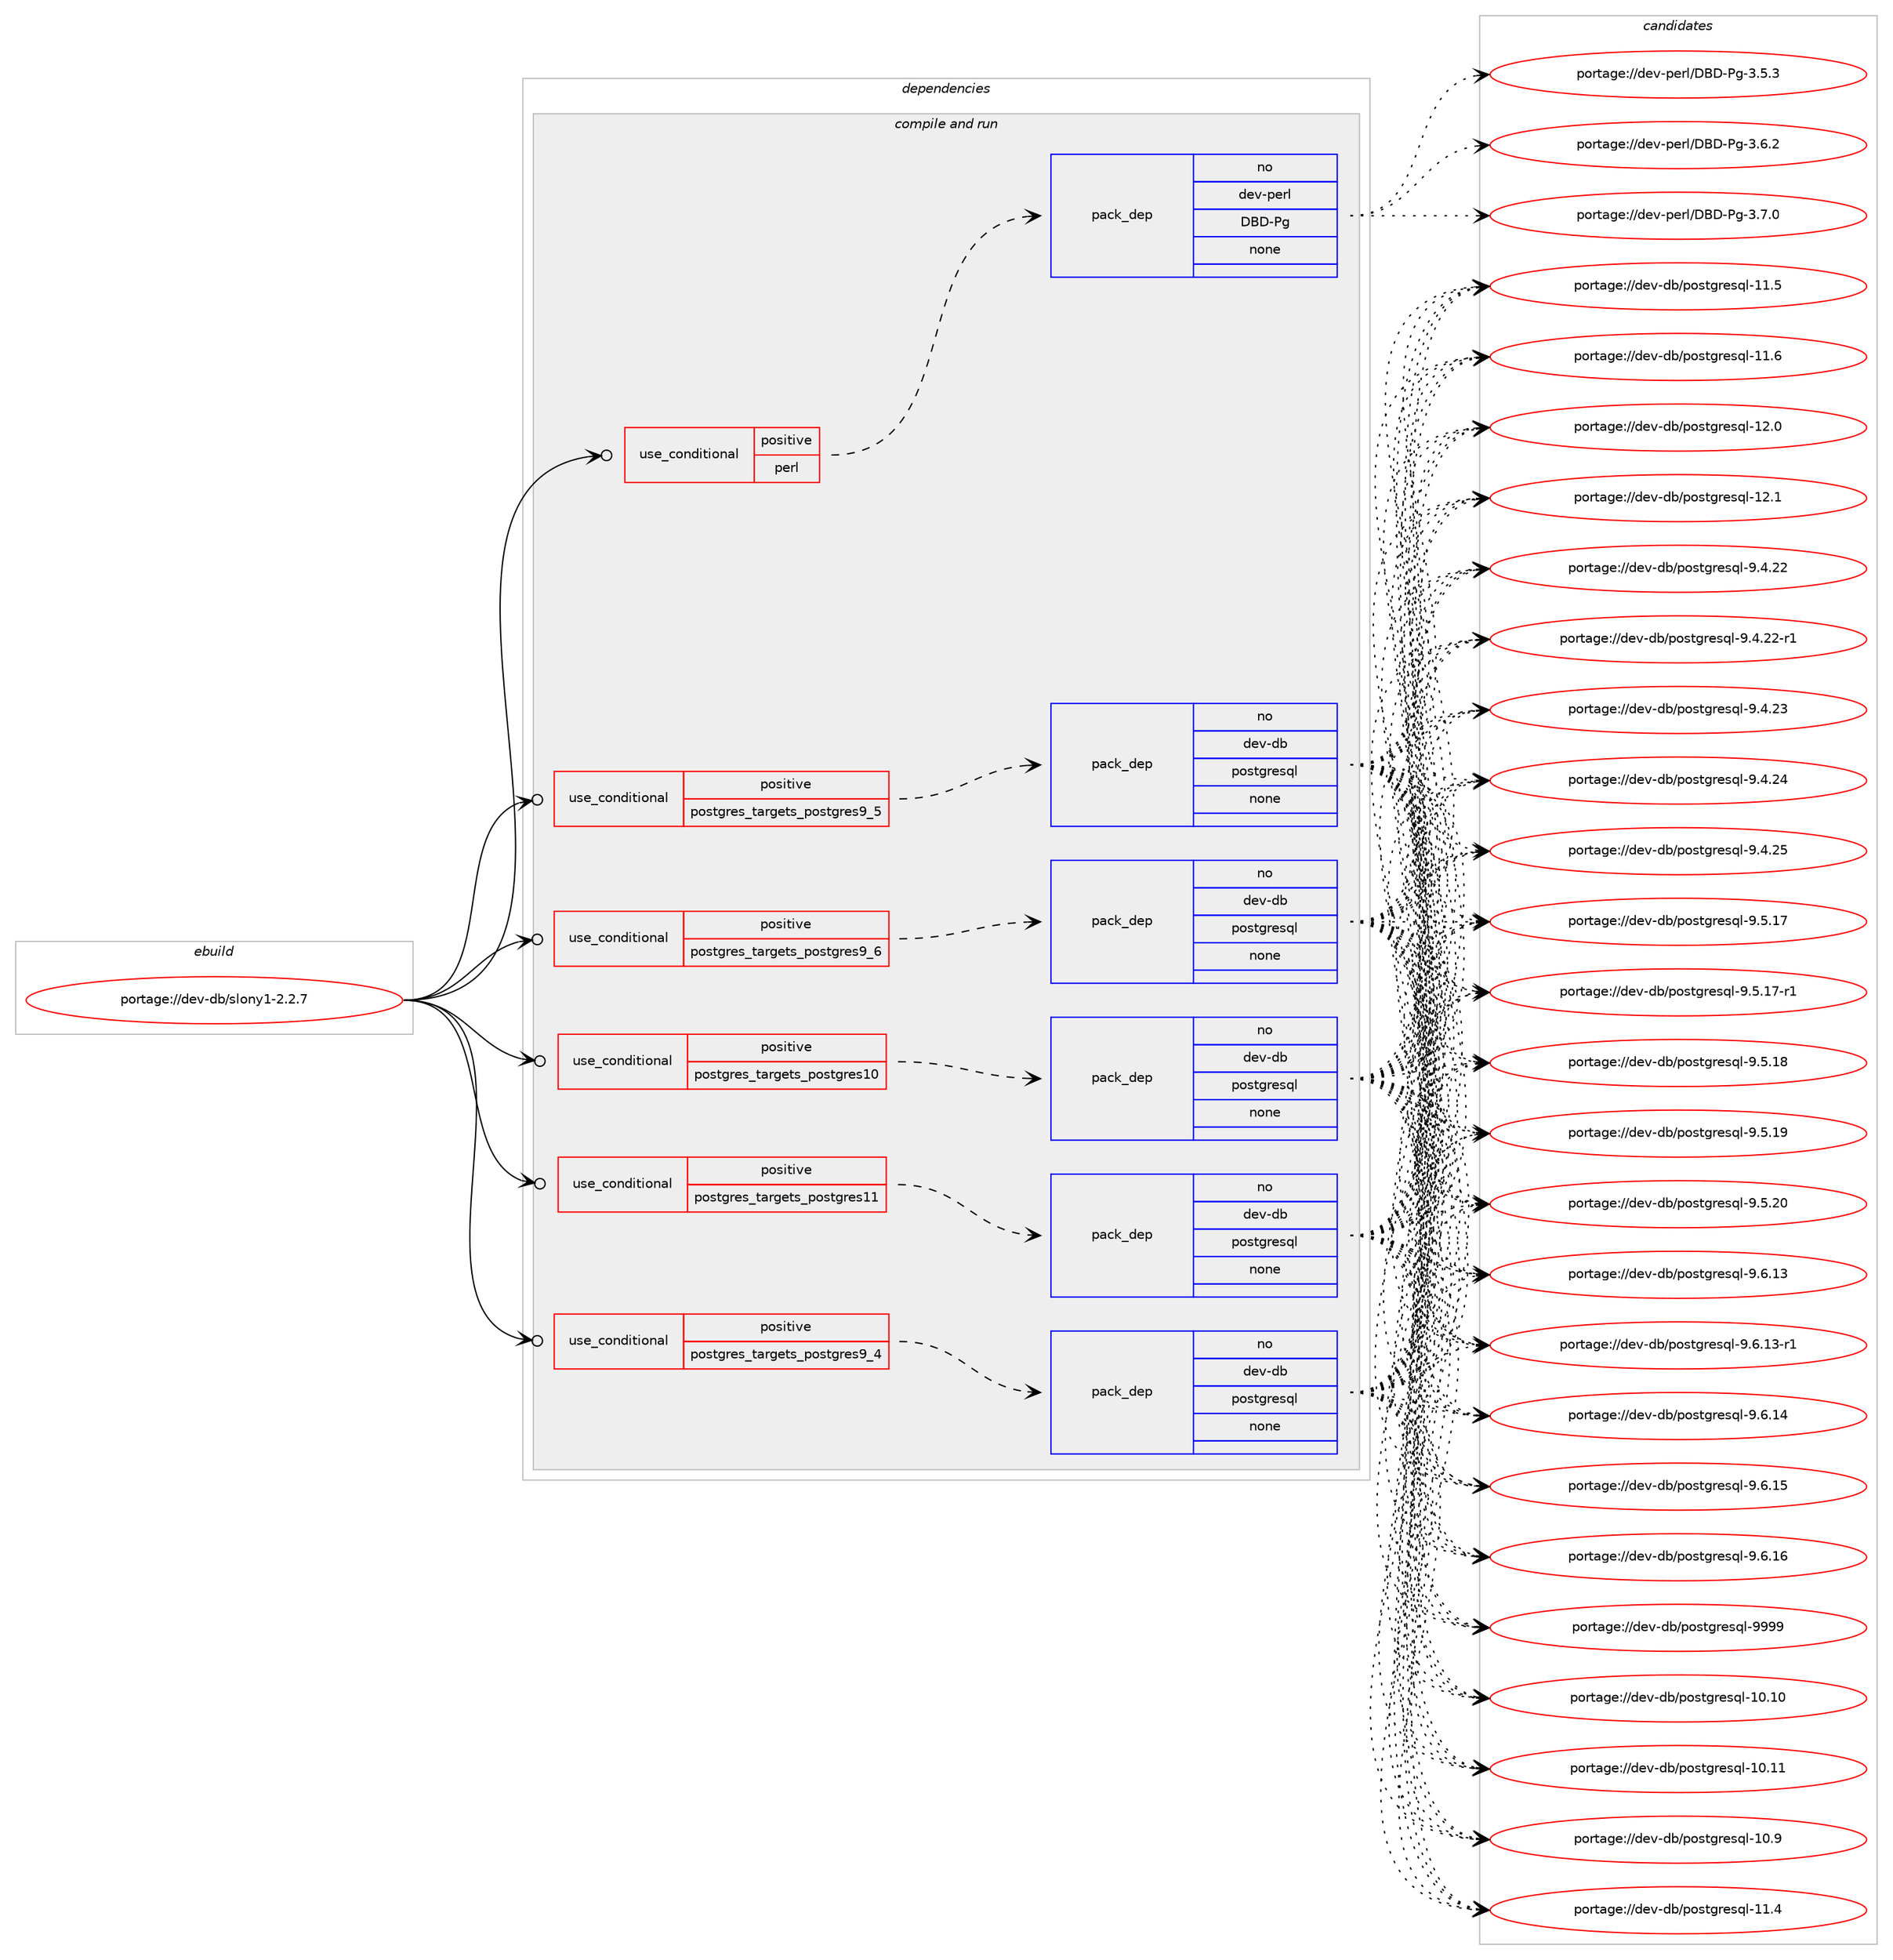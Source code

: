 digraph prolog {

# *************
# Graph options
# *************

newrank=true;
concentrate=true;
compound=true;
graph [rankdir=LR,fontname=Helvetica,fontsize=10,ranksep=1.5];#, ranksep=2.5, nodesep=0.2];
edge  [arrowhead=vee];
node  [fontname=Helvetica,fontsize=10];

# **********
# The ebuild
# **********

subgraph cluster_leftcol {
color=gray;
rank=same;
label=<<i>ebuild</i>>;
id [label="portage://dev-db/slony1-2.2.7", color=red, width=4, href="../dev-db/slony1-2.2.7.svg"];
}

# ****************
# The dependencies
# ****************

subgraph cluster_midcol {
color=gray;
label=<<i>dependencies</i>>;
subgraph cluster_compile {
fillcolor="#eeeeee";
style=filled;
label=<<i>compile</i>>;
}
subgraph cluster_compileandrun {
fillcolor="#eeeeee";
style=filled;
label=<<i>compile and run</i>>;
subgraph cond13699 {
dependency58805 [label=<<TABLE BORDER="0" CELLBORDER="1" CELLSPACING="0" CELLPADDING="4"><TR><TD ROWSPAN="3" CELLPADDING="10">use_conditional</TD></TR><TR><TD>positive</TD></TR><TR><TD>perl</TD></TR></TABLE>>, shape=none, color=red];
subgraph pack43811 {
dependency58806 [label=<<TABLE BORDER="0" CELLBORDER="1" CELLSPACING="0" CELLPADDING="4" WIDTH="220"><TR><TD ROWSPAN="6" CELLPADDING="30">pack_dep</TD></TR><TR><TD WIDTH="110">no</TD></TR><TR><TD>dev-perl</TD></TR><TR><TD>DBD-Pg</TD></TR><TR><TD>none</TD></TR><TR><TD></TD></TR></TABLE>>, shape=none, color=blue];
}
dependency58805:e -> dependency58806:w [weight=20,style="dashed",arrowhead="vee"];
}
id:e -> dependency58805:w [weight=20,style="solid",arrowhead="odotvee"];
subgraph cond13700 {
dependency58807 [label=<<TABLE BORDER="0" CELLBORDER="1" CELLSPACING="0" CELLPADDING="4"><TR><TD ROWSPAN="3" CELLPADDING="10">use_conditional</TD></TR><TR><TD>positive</TD></TR><TR><TD>postgres_targets_postgres10</TD></TR></TABLE>>, shape=none, color=red];
subgraph pack43812 {
dependency58808 [label=<<TABLE BORDER="0" CELLBORDER="1" CELLSPACING="0" CELLPADDING="4" WIDTH="220"><TR><TD ROWSPAN="6" CELLPADDING="30">pack_dep</TD></TR><TR><TD WIDTH="110">no</TD></TR><TR><TD>dev-db</TD></TR><TR><TD>postgresql</TD></TR><TR><TD>none</TD></TR><TR><TD></TD></TR></TABLE>>, shape=none, color=blue];
}
dependency58807:e -> dependency58808:w [weight=20,style="dashed",arrowhead="vee"];
}
id:e -> dependency58807:w [weight=20,style="solid",arrowhead="odotvee"];
subgraph cond13701 {
dependency58809 [label=<<TABLE BORDER="0" CELLBORDER="1" CELLSPACING="0" CELLPADDING="4"><TR><TD ROWSPAN="3" CELLPADDING="10">use_conditional</TD></TR><TR><TD>positive</TD></TR><TR><TD>postgres_targets_postgres11</TD></TR></TABLE>>, shape=none, color=red];
subgraph pack43813 {
dependency58810 [label=<<TABLE BORDER="0" CELLBORDER="1" CELLSPACING="0" CELLPADDING="4" WIDTH="220"><TR><TD ROWSPAN="6" CELLPADDING="30">pack_dep</TD></TR><TR><TD WIDTH="110">no</TD></TR><TR><TD>dev-db</TD></TR><TR><TD>postgresql</TD></TR><TR><TD>none</TD></TR><TR><TD></TD></TR></TABLE>>, shape=none, color=blue];
}
dependency58809:e -> dependency58810:w [weight=20,style="dashed",arrowhead="vee"];
}
id:e -> dependency58809:w [weight=20,style="solid",arrowhead="odotvee"];
subgraph cond13702 {
dependency58811 [label=<<TABLE BORDER="0" CELLBORDER="1" CELLSPACING="0" CELLPADDING="4"><TR><TD ROWSPAN="3" CELLPADDING="10">use_conditional</TD></TR><TR><TD>positive</TD></TR><TR><TD>postgres_targets_postgres9_4</TD></TR></TABLE>>, shape=none, color=red];
subgraph pack43814 {
dependency58812 [label=<<TABLE BORDER="0" CELLBORDER="1" CELLSPACING="0" CELLPADDING="4" WIDTH="220"><TR><TD ROWSPAN="6" CELLPADDING="30">pack_dep</TD></TR><TR><TD WIDTH="110">no</TD></TR><TR><TD>dev-db</TD></TR><TR><TD>postgresql</TD></TR><TR><TD>none</TD></TR><TR><TD></TD></TR></TABLE>>, shape=none, color=blue];
}
dependency58811:e -> dependency58812:w [weight=20,style="dashed",arrowhead="vee"];
}
id:e -> dependency58811:w [weight=20,style="solid",arrowhead="odotvee"];
subgraph cond13703 {
dependency58813 [label=<<TABLE BORDER="0" CELLBORDER="1" CELLSPACING="0" CELLPADDING="4"><TR><TD ROWSPAN="3" CELLPADDING="10">use_conditional</TD></TR><TR><TD>positive</TD></TR><TR><TD>postgres_targets_postgres9_5</TD></TR></TABLE>>, shape=none, color=red];
subgraph pack43815 {
dependency58814 [label=<<TABLE BORDER="0" CELLBORDER="1" CELLSPACING="0" CELLPADDING="4" WIDTH="220"><TR><TD ROWSPAN="6" CELLPADDING="30">pack_dep</TD></TR><TR><TD WIDTH="110">no</TD></TR><TR><TD>dev-db</TD></TR><TR><TD>postgresql</TD></TR><TR><TD>none</TD></TR><TR><TD></TD></TR></TABLE>>, shape=none, color=blue];
}
dependency58813:e -> dependency58814:w [weight=20,style="dashed",arrowhead="vee"];
}
id:e -> dependency58813:w [weight=20,style="solid",arrowhead="odotvee"];
subgraph cond13704 {
dependency58815 [label=<<TABLE BORDER="0" CELLBORDER="1" CELLSPACING="0" CELLPADDING="4"><TR><TD ROWSPAN="3" CELLPADDING="10">use_conditional</TD></TR><TR><TD>positive</TD></TR><TR><TD>postgres_targets_postgres9_6</TD></TR></TABLE>>, shape=none, color=red];
subgraph pack43816 {
dependency58816 [label=<<TABLE BORDER="0" CELLBORDER="1" CELLSPACING="0" CELLPADDING="4" WIDTH="220"><TR><TD ROWSPAN="6" CELLPADDING="30">pack_dep</TD></TR><TR><TD WIDTH="110">no</TD></TR><TR><TD>dev-db</TD></TR><TR><TD>postgresql</TD></TR><TR><TD>none</TD></TR><TR><TD></TD></TR></TABLE>>, shape=none, color=blue];
}
dependency58815:e -> dependency58816:w [weight=20,style="dashed",arrowhead="vee"];
}
id:e -> dependency58815:w [weight=20,style="solid",arrowhead="odotvee"];
}
subgraph cluster_run {
fillcolor="#eeeeee";
style=filled;
label=<<i>run</i>>;
}
}

# **************
# The candidates
# **************

subgraph cluster_choices {
rank=same;
color=gray;
label=<<i>candidates</i>>;

subgraph choice43811 {
color=black;
nodesep=1;
choiceportage10010111845112101114108476866684580103455146534651 [label="portage://dev-perl/DBD-Pg-3.5.3", color=red, width=4,href="../dev-perl/DBD-Pg-3.5.3.svg"];
choiceportage10010111845112101114108476866684580103455146544650 [label="portage://dev-perl/DBD-Pg-3.6.2", color=red, width=4,href="../dev-perl/DBD-Pg-3.6.2.svg"];
choiceportage10010111845112101114108476866684580103455146554648 [label="portage://dev-perl/DBD-Pg-3.7.0", color=red, width=4,href="../dev-perl/DBD-Pg-3.7.0.svg"];
dependency58806:e -> choiceportage10010111845112101114108476866684580103455146534651:w [style=dotted,weight="100"];
dependency58806:e -> choiceportage10010111845112101114108476866684580103455146544650:w [style=dotted,weight="100"];
dependency58806:e -> choiceportage10010111845112101114108476866684580103455146554648:w [style=dotted,weight="100"];
}
subgraph choice43812 {
color=black;
nodesep=1;
choiceportage100101118451009847112111115116103114101115113108454948464948 [label="portage://dev-db/postgresql-10.10", color=red, width=4,href="../dev-db/postgresql-10.10.svg"];
choiceportage100101118451009847112111115116103114101115113108454948464949 [label="portage://dev-db/postgresql-10.11", color=red, width=4,href="../dev-db/postgresql-10.11.svg"];
choiceportage1001011184510098471121111151161031141011151131084549484657 [label="portage://dev-db/postgresql-10.9", color=red, width=4,href="../dev-db/postgresql-10.9.svg"];
choiceportage1001011184510098471121111151161031141011151131084549494652 [label="portage://dev-db/postgresql-11.4", color=red, width=4,href="../dev-db/postgresql-11.4.svg"];
choiceportage1001011184510098471121111151161031141011151131084549494653 [label="portage://dev-db/postgresql-11.5", color=red, width=4,href="../dev-db/postgresql-11.5.svg"];
choiceportage1001011184510098471121111151161031141011151131084549494654 [label="portage://dev-db/postgresql-11.6", color=red, width=4,href="../dev-db/postgresql-11.6.svg"];
choiceportage1001011184510098471121111151161031141011151131084549504648 [label="portage://dev-db/postgresql-12.0", color=red, width=4,href="../dev-db/postgresql-12.0.svg"];
choiceportage1001011184510098471121111151161031141011151131084549504649 [label="portage://dev-db/postgresql-12.1", color=red, width=4,href="../dev-db/postgresql-12.1.svg"];
choiceportage10010111845100984711211111511610311410111511310845574652465050 [label="portage://dev-db/postgresql-9.4.22", color=red, width=4,href="../dev-db/postgresql-9.4.22.svg"];
choiceportage100101118451009847112111115116103114101115113108455746524650504511449 [label="portage://dev-db/postgresql-9.4.22-r1", color=red, width=4,href="../dev-db/postgresql-9.4.22-r1.svg"];
choiceportage10010111845100984711211111511610311410111511310845574652465051 [label="portage://dev-db/postgresql-9.4.23", color=red, width=4,href="../dev-db/postgresql-9.4.23.svg"];
choiceportage10010111845100984711211111511610311410111511310845574652465052 [label="portage://dev-db/postgresql-9.4.24", color=red, width=4,href="../dev-db/postgresql-9.4.24.svg"];
choiceportage10010111845100984711211111511610311410111511310845574652465053 [label="portage://dev-db/postgresql-9.4.25", color=red, width=4,href="../dev-db/postgresql-9.4.25.svg"];
choiceportage10010111845100984711211111511610311410111511310845574653464955 [label="portage://dev-db/postgresql-9.5.17", color=red, width=4,href="../dev-db/postgresql-9.5.17.svg"];
choiceportage100101118451009847112111115116103114101115113108455746534649554511449 [label="portage://dev-db/postgresql-9.5.17-r1", color=red, width=4,href="../dev-db/postgresql-9.5.17-r1.svg"];
choiceportage10010111845100984711211111511610311410111511310845574653464956 [label="portage://dev-db/postgresql-9.5.18", color=red, width=4,href="../dev-db/postgresql-9.5.18.svg"];
choiceportage10010111845100984711211111511610311410111511310845574653464957 [label="portage://dev-db/postgresql-9.5.19", color=red, width=4,href="../dev-db/postgresql-9.5.19.svg"];
choiceportage10010111845100984711211111511610311410111511310845574653465048 [label="portage://dev-db/postgresql-9.5.20", color=red, width=4,href="../dev-db/postgresql-9.5.20.svg"];
choiceportage10010111845100984711211111511610311410111511310845574654464951 [label="portage://dev-db/postgresql-9.6.13", color=red, width=4,href="../dev-db/postgresql-9.6.13.svg"];
choiceportage100101118451009847112111115116103114101115113108455746544649514511449 [label="portage://dev-db/postgresql-9.6.13-r1", color=red, width=4,href="../dev-db/postgresql-9.6.13-r1.svg"];
choiceportage10010111845100984711211111511610311410111511310845574654464952 [label="portage://dev-db/postgresql-9.6.14", color=red, width=4,href="../dev-db/postgresql-9.6.14.svg"];
choiceportage10010111845100984711211111511610311410111511310845574654464953 [label="portage://dev-db/postgresql-9.6.15", color=red, width=4,href="../dev-db/postgresql-9.6.15.svg"];
choiceportage10010111845100984711211111511610311410111511310845574654464954 [label="portage://dev-db/postgresql-9.6.16", color=red, width=4,href="../dev-db/postgresql-9.6.16.svg"];
choiceportage1001011184510098471121111151161031141011151131084557575757 [label="portage://dev-db/postgresql-9999", color=red, width=4,href="../dev-db/postgresql-9999.svg"];
dependency58808:e -> choiceportage100101118451009847112111115116103114101115113108454948464948:w [style=dotted,weight="100"];
dependency58808:e -> choiceportage100101118451009847112111115116103114101115113108454948464949:w [style=dotted,weight="100"];
dependency58808:e -> choiceportage1001011184510098471121111151161031141011151131084549484657:w [style=dotted,weight="100"];
dependency58808:e -> choiceportage1001011184510098471121111151161031141011151131084549494652:w [style=dotted,weight="100"];
dependency58808:e -> choiceportage1001011184510098471121111151161031141011151131084549494653:w [style=dotted,weight="100"];
dependency58808:e -> choiceportage1001011184510098471121111151161031141011151131084549494654:w [style=dotted,weight="100"];
dependency58808:e -> choiceportage1001011184510098471121111151161031141011151131084549504648:w [style=dotted,weight="100"];
dependency58808:e -> choiceportage1001011184510098471121111151161031141011151131084549504649:w [style=dotted,weight="100"];
dependency58808:e -> choiceportage10010111845100984711211111511610311410111511310845574652465050:w [style=dotted,weight="100"];
dependency58808:e -> choiceportage100101118451009847112111115116103114101115113108455746524650504511449:w [style=dotted,weight="100"];
dependency58808:e -> choiceportage10010111845100984711211111511610311410111511310845574652465051:w [style=dotted,weight="100"];
dependency58808:e -> choiceportage10010111845100984711211111511610311410111511310845574652465052:w [style=dotted,weight="100"];
dependency58808:e -> choiceportage10010111845100984711211111511610311410111511310845574652465053:w [style=dotted,weight="100"];
dependency58808:e -> choiceportage10010111845100984711211111511610311410111511310845574653464955:w [style=dotted,weight="100"];
dependency58808:e -> choiceportage100101118451009847112111115116103114101115113108455746534649554511449:w [style=dotted,weight="100"];
dependency58808:e -> choiceportage10010111845100984711211111511610311410111511310845574653464956:w [style=dotted,weight="100"];
dependency58808:e -> choiceportage10010111845100984711211111511610311410111511310845574653464957:w [style=dotted,weight="100"];
dependency58808:e -> choiceportage10010111845100984711211111511610311410111511310845574653465048:w [style=dotted,weight="100"];
dependency58808:e -> choiceportage10010111845100984711211111511610311410111511310845574654464951:w [style=dotted,weight="100"];
dependency58808:e -> choiceportage100101118451009847112111115116103114101115113108455746544649514511449:w [style=dotted,weight="100"];
dependency58808:e -> choiceportage10010111845100984711211111511610311410111511310845574654464952:w [style=dotted,weight="100"];
dependency58808:e -> choiceportage10010111845100984711211111511610311410111511310845574654464953:w [style=dotted,weight="100"];
dependency58808:e -> choiceportage10010111845100984711211111511610311410111511310845574654464954:w [style=dotted,weight="100"];
dependency58808:e -> choiceportage1001011184510098471121111151161031141011151131084557575757:w [style=dotted,weight="100"];
}
subgraph choice43813 {
color=black;
nodesep=1;
choiceportage100101118451009847112111115116103114101115113108454948464948 [label="portage://dev-db/postgresql-10.10", color=red, width=4,href="../dev-db/postgresql-10.10.svg"];
choiceportage100101118451009847112111115116103114101115113108454948464949 [label="portage://dev-db/postgresql-10.11", color=red, width=4,href="../dev-db/postgresql-10.11.svg"];
choiceportage1001011184510098471121111151161031141011151131084549484657 [label="portage://dev-db/postgresql-10.9", color=red, width=4,href="../dev-db/postgresql-10.9.svg"];
choiceportage1001011184510098471121111151161031141011151131084549494652 [label="portage://dev-db/postgresql-11.4", color=red, width=4,href="../dev-db/postgresql-11.4.svg"];
choiceportage1001011184510098471121111151161031141011151131084549494653 [label="portage://dev-db/postgresql-11.5", color=red, width=4,href="../dev-db/postgresql-11.5.svg"];
choiceportage1001011184510098471121111151161031141011151131084549494654 [label="portage://dev-db/postgresql-11.6", color=red, width=4,href="../dev-db/postgresql-11.6.svg"];
choiceportage1001011184510098471121111151161031141011151131084549504648 [label="portage://dev-db/postgresql-12.0", color=red, width=4,href="../dev-db/postgresql-12.0.svg"];
choiceportage1001011184510098471121111151161031141011151131084549504649 [label="portage://dev-db/postgresql-12.1", color=red, width=4,href="../dev-db/postgresql-12.1.svg"];
choiceportage10010111845100984711211111511610311410111511310845574652465050 [label="portage://dev-db/postgresql-9.4.22", color=red, width=4,href="../dev-db/postgresql-9.4.22.svg"];
choiceportage100101118451009847112111115116103114101115113108455746524650504511449 [label="portage://dev-db/postgresql-9.4.22-r1", color=red, width=4,href="../dev-db/postgresql-9.4.22-r1.svg"];
choiceportage10010111845100984711211111511610311410111511310845574652465051 [label="portage://dev-db/postgresql-9.4.23", color=red, width=4,href="../dev-db/postgresql-9.4.23.svg"];
choiceportage10010111845100984711211111511610311410111511310845574652465052 [label="portage://dev-db/postgresql-9.4.24", color=red, width=4,href="../dev-db/postgresql-9.4.24.svg"];
choiceportage10010111845100984711211111511610311410111511310845574652465053 [label="portage://dev-db/postgresql-9.4.25", color=red, width=4,href="../dev-db/postgresql-9.4.25.svg"];
choiceportage10010111845100984711211111511610311410111511310845574653464955 [label="portage://dev-db/postgresql-9.5.17", color=red, width=4,href="../dev-db/postgresql-9.5.17.svg"];
choiceportage100101118451009847112111115116103114101115113108455746534649554511449 [label="portage://dev-db/postgresql-9.5.17-r1", color=red, width=4,href="../dev-db/postgresql-9.5.17-r1.svg"];
choiceportage10010111845100984711211111511610311410111511310845574653464956 [label="portage://dev-db/postgresql-9.5.18", color=red, width=4,href="../dev-db/postgresql-9.5.18.svg"];
choiceportage10010111845100984711211111511610311410111511310845574653464957 [label="portage://dev-db/postgresql-9.5.19", color=red, width=4,href="../dev-db/postgresql-9.5.19.svg"];
choiceportage10010111845100984711211111511610311410111511310845574653465048 [label="portage://dev-db/postgresql-9.5.20", color=red, width=4,href="../dev-db/postgresql-9.5.20.svg"];
choiceportage10010111845100984711211111511610311410111511310845574654464951 [label="portage://dev-db/postgresql-9.6.13", color=red, width=4,href="../dev-db/postgresql-9.6.13.svg"];
choiceportage100101118451009847112111115116103114101115113108455746544649514511449 [label="portage://dev-db/postgresql-9.6.13-r1", color=red, width=4,href="../dev-db/postgresql-9.6.13-r1.svg"];
choiceportage10010111845100984711211111511610311410111511310845574654464952 [label="portage://dev-db/postgresql-9.6.14", color=red, width=4,href="../dev-db/postgresql-9.6.14.svg"];
choiceportage10010111845100984711211111511610311410111511310845574654464953 [label="portage://dev-db/postgresql-9.6.15", color=red, width=4,href="../dev-db/postgresql-9.6.15.svg"];
choiceportage10010111845100984711211111511610311410111511310845574654464954 [label="portage://dev-db/postgresql-9.6.16", color=red, width=4,href="../dev-db/postgresql-9.6.16.svg"];
choiceportage1001011184510098471121111151161031141011151131084557575757 [label="portage://dev-db/postgresql-9999", color=red, width=4,href="../dev-db/postgresql-9999.svg"];
dependency58810:e -> choiceportage100101118451009847112111115116103114101115113108454948464948:w [style=dotted,weight="100"];
dependency58810:e -> choiceportage100101118451009847112111115116103114101115113108454948464949:w [style=dotted,weight="100"];
dependency58810:e -> choiceportage1001011184510098471121111151161031141011151131084549484657:w [style=dotted,weight="100"];
dependency58810:e -> choiceportage1001011184510098471121111151161031141011151131084549494652:w [style=dotted,weight="100"];
dependency58810:e -> choiceportage1001011184510098471121111151161031141011151131084549494653:w [style=dotted,weight="100"];
dependency58810:e -> choiceportage1001011184510098471121111151161031141011151131084549494654:w [style=dotted,weight="100"];
dependency58810:e -> choiceportage1001011184510098471121111151161031141011151131084549504648:w [style=dotted,weight="100"];
dependency58810:e -> choiceportage1001011184510098471121111151161031141011151131084549504649:w [style=dotted,weight="100"];
dependency58810:e -> choiceportage10010111845100984711211111511610311410111511310845574652465050:w [style=dotted,weight="100"];
dependency58810:e -> choiceportage100101118451009847112111115116103114101115113108455746524650504511449:w [style=dotted,weight="100"];
dependency58810:e -> choiceportage10010111845100984711211111511610311410111511310845574652465051:w [style=dotted,weight="100"];
dependency58810:e -> choiceportage10010111845100984711211111511610311410111511310845574652465052:w [style=dotted,weight="100"];
dependency58810:e -> choiceportage10010111845100984711211111511610311410111511310845574652465053:w [style=dotted,weight="100"];
dependency58810:e -> choiceportage10010111845100984711211111511610311410111511310845574653464955:w [style=dotted,weight="100"];
dependency58810:e -> choiceportage100101118451009847112111115116103114101115113108455746534649554511449:w [style=dotted,weight="100"];
dependency58810:e -> choiceportage10010111845100984711211111511610311410111511310845574653464956:w [style=dotted,weight="100"];
dependency58810:e -> choiceportage10010111845100984711211111511610311410111511310845574653464957:w [style=dotted,weight="100"];
dependency58810:e -> choiceportage10010111845100984711211111511610311410111511310845574653465048:w [style=dotted,weight="100"];
dependency58810:e -> choiceportage10010111845100984711211111511610311410111511310845574654464951:w [style=dotted,weight="100"];
dependency58810:e -> choiceportage100101118451009847112111115116103114101115113108455746544649514511449:w [style=dotted,weight="100"];
dependency58810:e -> choiceportage10010111845100984711211111511610311410111511310845574654464952:w [style=dotted,weight="100"];
dependency58810:e -> choiceportage10010111845100984711211111511610311410111511310845574654464953:w [style=dotted,weight="100"];
dependency58810:e -> choiceportage10010111845100984711211111511610311410111511310845574654464954:w [style=dotted,weight="100"];
dependency58810:e -> choiceportage1001011184510098471121111151161031141011151131084557575757:w [style=dotted,weight="100"];
}
subgraph choice43814 {
color=black;
nodesep=1;
choiceportage100101118451009847112111115116103114101115113108454948464948 [label="portage://dev-db/postgresql-10.10", color=red, width=4,href="../dev-db/postgresql-10.10.svg"];
choiceportage100101118451009847112111115116103114101115113108454948464949 [label="portage://dev-db/postgresql-10.11", color=red, width=4,href="../dev-db/postgresql-10.11.svg"];
choiceportage1001011184510098471121111151161031141011151131084549484657 [label="portage://dev-db/postgresql-10.9", color=red, width=4,href="../dev-db/postgresql-10.9.svg"];
choiceportage1001011184510098471121111151161031141011151131084549494652 [label="portage://dev-db/postgresql-11.4", color=red, width=4,href="../dev-db/postgresql-11.4.svg"];
choiceportage1001011184510098471121111151161031141011151131084549494653 [label="portage://dev-db/postgresql-11.5", color=red, width=4,href="../dev-db/postgresql-11.5.svg"];
choiceportage1001011184510098471121111151161031141011151131084549494654 [label="portage://dev-db/postgresql-11.6", color=red, width=4,href="../dev-db/postgresql-11.6.svg"];
choiceportage1001011184510098471121111151161031141011151131084549504648 [label="portage://dev-db/postgresql-12.0", color=red, width=4,href="../dev-db/postgresql-12.0.svg"];
choiceportage1001011184510098471121111151161031141011151131084549504649 [label="portage://dev-db/postgresql-12.1", color=red, width=4,href="../dev-db/postgresql-12.1.svg"];
choiceportage10010111845100984711211111511610311410111511310845574652465050 [label="portage://dev-db/postgresql-9.4.22", color=red, width=4,href="../dev-db/postgresql-9.4.22.svg"];
choiceportage100101118451009847112111115116103114101115113108455746524650504511449 [label="portage://dev-db/postgresql-9.4.22-r1", color=red, width=4,href="../dev-db/postgresql-9.4.22-r1.svg"];
choiceportage10010111845100984711211111511610311410111511310845574652465051 [label="portage://dev-db/postgresql-9.4.23", color=red, width=4,href="../dev-db/postgresql-9.4.23.svg"];
choiceportage10010111845100984711211111511610311410111511310845574652465052 [label="portage://dev-db/postgresql-9.4.24", color=red, width=4,href="../dev-db/postgresql-9.4.24.svg"];
choiceportage10010111845100984711211111511610311410111511310845574652465053 [label="portage://dev-db/postgresql-9.4.25", color=red, width=4,href="../dev-db/postgresql-9.4.25.svg"];
choiceportage10010111845100984711211111511610311410111511310845574653464955 [label="portage://dev-db/postgresql-9.5.17", color=red, width=4,href="../dev-db/postgresql-9.5.17.svg"];
choiceportage100101118451009847112111115116103114101115113108455746534649554511449 [label="portage://dev-db/postgresql-9.5.17-r1", color=red, width=4,href="../dev-db/postgresql-9.5.17-r1.svg"];
choiceportage10010111845100984711211111511610311410111511310845574653464956 [label="portage://dev-db/postgresql-9.5.18", color=red, width=4,href="../dev-db/postgresql-9.5.18.svg"];
choiceportage10010111845100984711211111511610311410111511310845574653464957 [label="portage://dev-db/postgresql-9.5.19", color=red, width=4,href="../dev-db/postgresql-9.5.19.svg"];
choiceportage10010111845100984711211111511610311410111511310845574653465048 [label="portage://dev-db/postgresql-9.5.20", color=red, width=4,href="../dev-db/postgresql-9.5.20.svg"];
choiceportage10010111845100984711211111511610311410111511310845574654464951 [label="portage://dev-db/postgresql-9.6.13", color=red, width=4,href="../dev-db/postgresql-9.6.13.svg"];
choiceportage100101118451009847112111115116103114101115113108455746544649514511449 [label="portage://dev-db/postgresql-9.6.13-r1", color=red, width=4,href="../dev-db/postgresql-9.6.13-r1.svg"];
choiceportage10010111845100984711211111511610311410111511310845574654464952 [label="portage://dev-db/postgresql-9.6.14", color=red, width=4,href="../dev-db/postgresql-9.6.14.svg"];
choiceportage10010111845100984711211111511610311410111511310845574654464953 [label="portage://dev-db/postgresql-9.6.15", color=red, width=4,href="../dev-db/postgresql-9.6.15.svg"];
choiceportage10010111845100984711211111511610311410111511310845574654464954 [label="portage://dev-db/postgresql-9.6.16", color=red, width=4,href="../dev-db/postgresql-9.6.16.svg"];
choiceportage1001011184510098471121111151161031141011151131084557575757 [label="portage://dev-db/postgresql-9999", color=red, width=4,href="../dev-db/postgresql-9999.svg"];
dependency58812:e -> choiceportage100101118451009847112111115116103114101115113108454948464948:w [style=dotted,weight="100"];
dependency58812:e -> choiceportage100101118451009847112111115116103114101115113108454948464949:w [style=dotted,weight="100"];
dependency58812:e -> choiceportage1001011184510098471121111151161031141011151131084549484657:w [style=dotted,weight="100"];
dependency58812:e -> choiceportage1001011184510098471121111151161031141011151131084549494652:w [style=dotted,weight="100"];
dependency58812:e -> choiceportage1001011184510098471121111151161031141011151131084549494653:w [style=dotted,weight="100"];
dependency58812:e -> choiceportage1001011184510098471121111151161031141011151131084549494654:w [style=dotted,weight="100"];
dependency58812:e -> choiceportage1001011184510098471121111151161031141011151131084549504648:w [style=dotted,weight="100"];
dependency58812:e -> choiceportage1001011184510098471121111151161031141011151131084549504649:w [style=dotted,weight="100"];
dependency58812:e -> choiceportage10010111845100984711211111511610311410111511310845574652465050:w [style=dotted,weight="100"];
dependency58812:e -> choiceportage100101118451009847112111115116103114101115113108455746524650504511449:w [style=dotted,weight="100"];
dependency58812:e -> choiceportage10010111845100984711211111511610311410111511310845574652465051:w [style=dotted,weight="100"];
dependency58812:e -> choiceportage10010111845100984711211111511610311410111511310845574652465052:w [style=dotted,weight="100"];
dependency58812:e -> choiceportage10010111845100984711211111511610311410111511310845574652465053:w [style=dotted,weight="100"];
dependency58812:e -> choiceportage10010111845100984711211111511610311410111511310845574653464955:w [style=dotted,weight="100"];
dependency58812:e -> choiceportage100101118451009847112111115116103114101115113108455746534649554511449:w [style=dotted,weight="100"];
dependency58812:e -> choiceportage10010111845100984711211111511610311410111511310845574653464956:w [style=dotted,weight="100"];
dependency58812:e -> choiceportage10010111845100984711211111511610311410111511310845574653464957:w [style=dotted,weight="100"];
dependency58812:e -> choiceportage10010111845100984711211111511610311410111511310845574653465048:w [style=dotted,weight="100"];
dependency58812:e -> choiceportage10010111845100984711211111511610311410111511310845574654464951:w [style=dotted,weight="100"];
dependency58812:e -> choiceportage100101118451009847112111115116103114101115113108455746544649514511449:w [style=dotted,weight="100"];
dependency58812:e -> choiceportage10010111845100984711211111511610311410111511310845574654464952:w [style=dotted,weight="100"];
dependency58812:e -> choiceportage10010111845100984711211111511610311410111511310845574654464953:w [style=dotted,weight="100"];
dependency58812:e -> choiceportage10010111845100984711211111511610311410111511310845574654464954:w [style=dotted,weight="100"];
dependency58812:e -> choiceportage1001011184510098471121111151161031141011151131084557575757:w [style=dotted,weight="100"];
}
subgraph choice43815 {
color=black;
nodesep=1;
choiceportage100101118451009847112111115116103114101115113108454948464948 [label="portage://dev-db/postgresql-10.10", color=red, width=4,href="../dev-db/postgresql-10.10.svg"];
choiceportage100101118451009847112111115116103114101115113108454948464949 [label="portage://dev-db/postgresql-10.11", color=red, width=4,href="../dev-db/postgresql-10.11.svg"];
choiceportage1001011184510098471121111151161031141011151131084549484657 [label="portage://dev-db/postgresql-10.9", color=red, width=4,href="../dev-db/postgresql-10.9.svg"];
choiceportage1001011184510098471121111151161031141011151131084549494652 [label="portage://dev-db/postgresql-11.4", color=red, width=4,href="../dev-db/postgresql-11.4.svg"];
choiceportage1001011184510098471121111151161031141011151131084549494653 [label="portage://dev-db/postgresql-11.5", color=red, width=4,href="../dev-db/postgresql-11.5.svg"];
choiceportage1001011184510098471121111151161031141011151131084549494654 [label="portage://dev-db/postgresql-11.6", color=red, width=4,href="../dev-db/postgresql-11.6.svg"];
choiceportage1001011184510098471121111151161031141011151131084549504648 [label="portage://dev-db/postgresql-12.0", color=red, width=4,href="../dev-db/postgresql-12.0.svg"];
choiceportage1001011184510098471121111151161031141011151131084549504649 [label="portage://dev-db/postgresql-12.1", color=red, width=4,href="../dev-db/postgresql-12.1.svg"];
choiceportage10010111845100984711211111511610311410111511310845574652465050 [label="portage://dev-db/postgresql-9.4.22", color=red, width=4,href="../dev-db/postgresql-9.4.22.svg"];
choiceportage100101118451009847112111115116103114101115113108455746524650504511449 [label="portage://dev-db/postgresql-9.4.22-r1", color=red, width=4,href="../dev-db/postgresql-9.4.22-r1.svg"];
choiceportage10010111845100984711211111511610311410111511310845574652465051 [label="portage://dev-db/postgresql-9.4.23", color=red, width=4,href="../dev-db/postgresql-9.4.23.svg"];
choiceportage10010111845100984711211111511610311410111511310845574652465052 [label="portage://dev-db/postgresql-9.4.24", color=red, width=4,href="../dev-db/postgresql-9.4.24.svg"];
choiceportage10010111845100984711211111511610311410111511310845574652465053 [label="portage://dev-db/postgresql-9.4.25", color=red, width=4,href="../dev-db/postgresql-9.4.25.svg"];
choiceportage10010111845100984711211111511610311410111511310845574653464955 [label="portage://dev-db/postgresql-9.5.17", color=red, width=4,href="../dev-db/postgresql-9.5.17.svg"];
choiceportage100101118451009847112111115116103114101115113108455746534649554511449 [label="portage://dev-db/postgresql-9.5.17-r1", color=red, width=4,href="../dev-db/postgresql-9.5.17-r1.svg"];
choiceportage10010111845100984711211111511610311410111511310845574653464956 [label="portage://dev-db/postgresql-9.5.18", color=red, width=4,href="../dev-db/postgresql-9.5.18.svg"];
choiceportage10010111845100984711211111511610311410111511310845574653464957 [label="portage://dev-db/postgresql-9.5.19", color=red, width=4,href="../dev-db/postgresql-9.5.19.svg"];
choiceportage10010111845100984711211111511610311410111511310845574653465048 [label="portage://dev-db/postgresql-9.5.20", color=red, width=4,href="../dev-db/postgresql-9.5.20.svg"];
choiceportage10010111845100984711211111511610311410111511310845574654464951 [label="portage://dev-db/postgresql-9.6.13", color=red, width=4,href="../dev-db/postgresql-9.6.13.svg"];
choiceportage100101118451009847112111115116103114101115113108455746544649514511449 [label="portage://dev-db/postgresql-9.6.13-r1", color=red, width=4,href="../dev-db/postgresql-9.6.13-r1.svg"];
choiceportage10010111845100984711211111511610311410111511310845574654464952 [label="portage://dev-db/postgresql-9.6.14", color=red, width=4,href="../dev-db/postgresql-9.6.14.svg"];
choiceportage10010111845100984711211111511610311410111511310845574654464953 [label="portage://dev-db/postgresql-9.6.15", color=red, width=4,href="../dev-db/postgresql-9.6.15.svg"];
choiceportage10010111845100984711211111511610311410111511310845574654464954 [label="portage://dev-db/postgresql-9.6.16", color=red, width=4,href="../dev-db/postgresql-9.6.16.svg"];
choiceportage1001011184510098471121111151161031141011151131084557575757 [label="portage://dev-db/postgresql-9999", color=red, width=4,href="../dev-db/postgresql-9999.svg"];
dependency58814:e -> choiceportage100101118451009847112111115116103114101115113108454948464948:w [style=dotted,weight="100"];
dependency58814:e -> choiceportage100101118451009847112111115116103114101115113108454948464949:w [style=dotted,weight="100"];
dependency58814:e -> choiceportage1001011184510098471121111151161031141011151131084549484657:w [style=dotted,weight="100"];
dependency58814:e -> choiceportage1001011184510098471121111151161031141011151131084549494652:w [style=dotted,weight="100"];
dependency58814:e -> choiceportage1001011184510098471121111151161031141011151131084549494653:w [style=dotted,weight="100"];
dependency58814:e -> choiceportage1001011184510098471121111151161031141011151131084549494654:w [style=dotted,weight="100"];
dependency58814:e -> choiceportage1001011184510098471121111151161031141011151131084549504648:w [style=dotted,weight="100"];
dependency58814:e -> choiceportage1001011184510098471121111151161031141011151131084549504649:w [style=dotted,weight="100"];
dependency58814:e -> choiceportage10010111845100984711211111511610311410111511310845574652465050:w [style=dotted,weight="100"];
dependency58814:e -> choiceportage100101118451009847112111115116103114101115113108455746524650504511449:w [style=dotted,weight="100"];
dependency58814:e -> choiceportage10010111845100984711211111511610311410111511310845574652465051:w [style=dotted,weight="100"];
dependency58814:e -> choiceportage10010111845100984711211111511610311410111511310845574652465052:w [style=dotted,weight="100"];
dependency58814:e -> choiceportage10010111845100984711211111511610311410111511310845574652465053:w [style=dotted,weight="100"];
dependency58814:e -> choiceportage10010111845100984711211111511610311410111511310845574653464955:w [style=dotted,weight="100"];
dependency58814:e -> choiceportage100101118451009847112111115116103114101115113108455746534649554511449:w [style=dotted,weight="100"];
dependency58814:e -> choiceportage10010111845100984711211111511610311410111511310845574653464956:w [style=dotted,weight="100"];
dependency58814:e -> choiceportage10010111845100984711211111511610311410111511310845574653464957:w [style=dotted,weight="100"];
dependency58814:e -> choiceportage10010111845100984711211111511610311410111511310845574653465048:w [style=dotted,weight="100"];
dependency58814:e -> choiceportage10010111845100984711211111511610311410111511310845574654464951:w [style=dotted,weight="100"];
dependency58814:e -> choiceportage100101118451009847112111115116103114101115113108455746544649514511449:w [style=dotted,weight="100"];
dependency58814:e -> choiceportage10010111845100984711211111511610311410111511310845574654464952:w [style=dotted,weight="100"];
dependency58814:e -> choiceportage10010111845100984711211111511610311410111511310845574654464953:w [style=dotted,weight="100"];
dependency58814:e -> choiceportage10010111845100984711211111511610311410111511310845574654464954:w [style=dotted,weight="100"];
dependency58814:e -> choiceportage1001011184510098471121111151161031141011151131084557575757:w [style=dotted,weight="100"];
}
subgraph choice43816 {
color=black;
nodesep=1;
choiceportage100101118451009847112111115116103114101115113108454948464948 [label="portage://dev-db/postgresql-10.10", color=red, width=4,href="../dev-db/postgresql-10.10.svg"];
choiceportage100101118451009847112111115116103114101115113108454948464949 [label="portage://dev-db/postgresql-10.11", color=red, width=4,href="../dev-db/postgresql-10.11.svg"];
choiceportage1001011184510098471121111151161031141011151131084549484657 [label="portage://dev-db/postgresql-10.9", color=red, width=4,href="../dev-db/postgresql-10.9.svg"];
choiceportage1001011184510098471121111151161031141011151131084549494652 [label="portage://dev-db/postgresql-11.4", color=red, width=4,href="../dev-db/postgresql-11.4.svg"];
choiceportage1001011184510098471121111151161031141011151131084549494653 [label="portage://dev-db/postgresql-11.5", color=red, width=4,href="../dev-db/postgresql-11.5.svg"];
choiceportage1001011184510098471121111151161031141011151131084549494654 [label="portage://dev-db/postgresql-11.6", color=red, width=4,href="../dev-db/postgresql-11.6.svg"];
choiceportage1001011184510098471121111151161031141011151131084549504648 [label="portage://dev-db/postgresql-12.0", color=red, width=4,href="../dev-db/postgresql-12.0.svg"];
choiceportage1001011184510098471121111151161031141011151131084549504649 [label="portage://dev-db/postgresql-12.1", color=red, width=4,href="../dev-db/postgresql-12.1.svg"];
choiceportage10010111845100984711211111511610311410111511310845574652465050 [label="portage://dev-db/postgresql-9.4.22", color=red, width=4,href="../dev-db/postgresql-9.4.22.svg"];
choiceportage100101118451009847112111115116103114101115113108455746524650504511449 [label="portage://dev-db/postgresql-9.4.22-r1", color=red, width=4,href="../dev-db/postgresql-9.4.22-r1.svg"];
choiceportage10010111845100984711211111511610311410111511310845574652465051 [label="portage://dev-db/postgresql-9.4.23", color=red, width=4,href="../dev-db/postgresql-9.4.23.svg"];
choiceportage10010111845100984711211111511610311410111511310845574652465052 [label="portage://dev-db/postgresql-9.4.24", color=red, width=4,href="../dev-db/postgresql-9.4.24.svg"];
choiceportage10010111845100984711211111511610311410111511310845574652465053 [label="portage://dev-db/postgresql-9.4.25", color=red, width=4,href="../dev-db/postgresql-9.4.25.svg"];
choiceportage10010111845100984711211111511610311410111511310845574653464955 [label="portage://dev-db/postgresql-9.5.17", color=red, width=4,href="../dev-db/postgresql-9.5.17.svg"];
choiceportage100101118451009847112111115116103114101115113108455746534649554511449 [label="portage://dev-db/postgresql-9.5.17-r1", color=red, width=4,href="../dev-db/postgresql-9.5.17-r1.svg"];
choiceportage10010111845100984711211111511610311410111511310845574653464956 [label="portage://dev-db/postgresql-9.5.18", color=red, width=4,href="../dev-db/postgresql-9.5.18.svg"];
choiceportage10010111845100984711211111511610311410111511310845574653464957 [label="portage://dev-db/postgresql-9.5.19", color=red, width=4,href="../dev-db/postgresql-9.5.19.svg"];
choiceportage10010111845100984711211111511610311410111511310845574653465048 [label="portage://dev-db/postgresql-9.5.20", color=red, width=4,href="../dev-db/postgresql-9.5.20.svg"];
choiceportage10010111845100984711211111511610311410111511310845574654464951 [label="portage://dev-db/postgresql-9.6.13", color=red, width=4,href="../dev-db/postgresql-9.6.13.svg"];
choiceportage100101118451009847112111115116103114101115113108455746544649514511449 [label="portage://dev-db/postgresql-9.6.13-r1", color=red, width=4,href="../dev-db/postgresql-9.6.13-r1.svg"];
choiceportage10010111845100984711211111511610311410111511310845574654464952 [label="portage://dev-db/postgresql-9.6.14", color=red, width=4,href="../dev-db/postgresql-9.6.14.svg"];
choiceportage10010111845100984711211111511610311410111511310845574654464953 [label="portage://dev-db/postgresql-9.6.15", color=red, width=4,href="../dev-db/postgresql-9.6.15.svg"];
choiceportage10010111845100984711211111511610311410111511310845574654464954 [label="portage://dev-db/postgresql-9.6.16", color=red, width=4,href="../dev-db/postgresql-9.6.16.svg"];
choiceportage1001011184510098471121111151161031141011151131084557575757 [label="portage://dev-db/postgresql-9999", color=red, width=4,href="../dev-db/postgresql-9999.svg"];
dependency58816:e -> choiceportage100101118451009847112111115116103114101115113108454948464948:w [style=dotted,weight="100"];
dependency58816:e -> choiceportage100101118451009847112111115116103114101115113108454948464949:w [style=dotted,weight="100"];
dependency58816:e -> choiceportage1001011184510098471121111151161031141011151131084549484657:w [style=dotted,weight="100"];
dependency58816:e -> choiceportage1001011184510098471121111151161031141011151131084549494652:w [style=dotted,weight="100"];
dependency58816:e -> choiceportage1001011184510098471121111151161031141011151131084549494653:w [style=dotted,weight="100"];
dependency58816:e -> choiceportage1001011184510098471121111151161031141011151131084549494654:w [style=dotted,weight="100"];
dependency58816:e -> choiceportage1001011184510098471121111151161031141011151131084549504648:w [style=dotted,weight="100"];
dependency58816:e -> choiceportage1001011184510098471121111151161031141011151131084549504649:w [style=dotted,weight="100"];
dependency58816:e -> choiceportage10010111845100984711211111511610311410111511310845574652465050:w [style=dotted,weight="100"];
dependency58816:e -> choiceportage100101118451009847112111115116103114101115113108455746524650504511449:w [style=dotted,weight="100"];
dependency58816:e -> choiceportage10010111845100984711211111511610311410111511310845574652465051:w [style=dotted,weight="100"];
dependency58816:e -> choiceportage10010111845100984711211111511610311410111511310845574652465052:w [style=dotted,weight="100"];
dependency58816:e -> choiceportage10010111845100984711211111511610311410111511310845574652465053:w [style=dotted,weight="100"];
dependency58816:e -> choiceportage10010111845100984711211111511610311410111511310845574653464955:w [style=dotted,weight="100"];
dependency58816:e -> choiceportage100101118451009847112111115116103114101115113108455746534649554511449:w [style=dotted,weight="100"];
dependency58816:e -> choiceportage10010111845100984711211111511610311410111511310845574653464956:w [style=dotted,weight="100"];
dependency58816:e -> choiceportage10010111845100984711211111511610311410111511310845574653464957:w [style=dotted,weight="100"];
dependency58816:e -> choiceportage10010111845100984711211111511610311410111511310845574653465048:w [style=dotted,weight="100"];
dependency58816:e -> choiceportage10010111845100984711211111511610311410111511310845574654464951:w [style=dotted,weight="100"];
dependency58816:e -> choiceportage100101118451009847112111115116103114101115113108455746544649514511449:w [style=dotted,weight="100"];
dependency58816:e -> choiceportage10010111845100984711211111511610311410111511310845574654464952:w [style=dotted,weight="100"];
dependency58816:e -> choiceportage10010111845100984711211111511610311410111511310845574654464953:w [style=dotted,weight="100"];
dependency58816:e -> choiceportage10010111845100984711211111511610311410111511310845574654464954:w [style=dotted,weight="100"];
dependency58816:e -> choiceportage1001011184510098471121111151161031141011151131084557575757:w [style=dotted,weight="100"];
}
}

}
